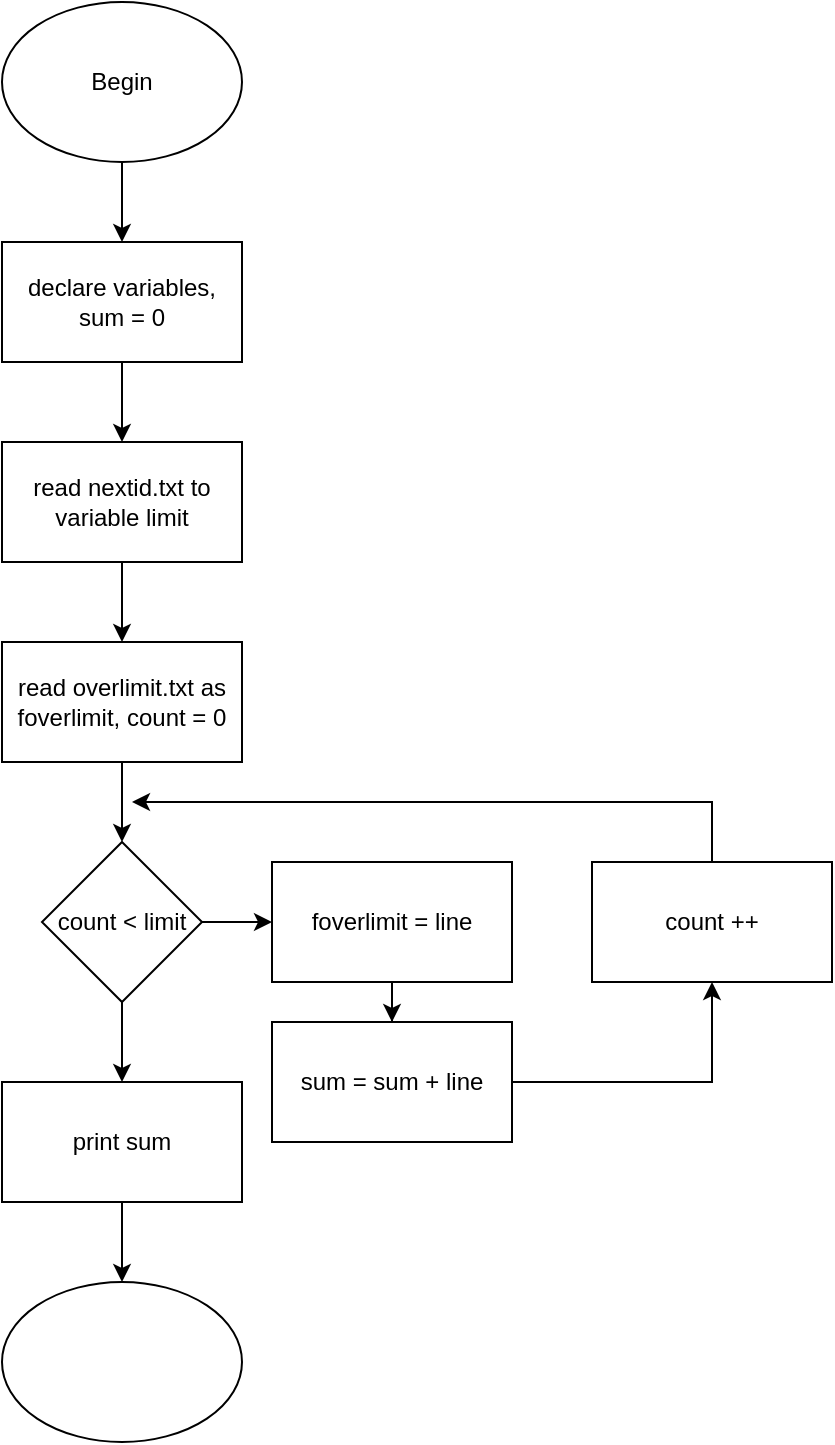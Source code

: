 <mxfile version="13.0.3" type="device"><diagram id="JAXh8L-BUG8O1GckFGI9" name="Page-1"><mxGraphModel dx="1326" dy="806" grid="1" gridSize="10" guides="1" tooltips="1" connect="1" arrows="1" fold="1" page="1" pageScale="1" pageWidth="850" pageHeight="1100" math="0" shadow="0"><root><mxCell id="0"/><mxCell id="1" parent="0"/><mxCell id="oGc_g5gPopRw7g4__sM3-3" value="" style="edgeStyle=orthogonalEdgeStyle;rounded=0;orthogonalLoop=1;jettySize=auto;html=1;" parent="1" source="oGc_g5gPopRw7g4__sM3-1" target="oGc_g5gPopRw7g4__sM3-2" edge="1"><mxGeometry relative="1" as="geometry"/></mxCell><mxCell id="oGc_g5gPopRw7g4__sM3-1" value="Begin" style="ellipse;whiteSpace=wrap;html=1;" parent="1" vertex="1"><mxGeometry x="365" y="40" width="120" height="80" as="geometry"/></mxCell><mxCell id="oGc_g5gPopRw7g4__sM3-5" value="" style="edgeStyle=orthogonalEdgeStyle;rounded=0;orthogonalLoop=1;jettySize=auto;html=1;" parent="1" source="oGc_g5gPopRw7g4__sM3-2" target="oGc_g5gPopRw7g4__sM3-4" edge="1"><mxGeometry relative="1" as="geometry"/></mxCell><mxCell id="oGc_g5gPopRw7g4__sM3-2" value="declare variables, sum = 0" style="rounded=0;whiteSpace=wrap;html=1;" parent="1" vertex="1"><mxGeometry x="365" y="160" width="120" height="60" as="geometry"/></mxCell><mxCell id="oGc_g5gPopRw7g4__sM3-17" value="" style="edgeStyle=orthogonalEdgeStyle;rounded=0;orthogonalLoop=1;jettySize=auto;html=1;" parent="1" source="oGc_g5gPopRw7g4__sM3-4" target="oGc_g5gPopRw7g4__sM3-8" edge="1"><mxGeometry relative="1" as="geometry"/></mxCell><mxCell id="oGc_g5gPopRw7g4__sM3-4" value="read nextid.txt to variable limit" style="rounded=0;whiteSpace=wrap;html=1;" parent="1" vertex="1"><mxGeometry x="365" y="260" width="120" height="60" as="geometry"/></mxCell><mxCell id="oGc_g5gPopRw7g4__sM3-6" value="" style="edgeStyle=orthogonalEdgeStyle;rounded=0;orthogonalLoop=1;jettySize=auto;html=1;" parent="1" edge="1"><mxGeometry relative="1" as="geometry"><mxPoint x="425" y="520" as="sourcePoint"/><mxPoint x="425" y="580" as="targetPoint"/><Array as="points"><mxPoint x="425" y="580"/><mxPoint x="425" y="580"/></Array></mxGeometry></mxCell><mxCell id="oGc_g5gPopRw7g4__sM3-7" value="" style="edgeStyle=orthogonalEdgeStyle;rounded=0;orthogonalLoop=1;jettySize=auto;html=1;" parent="1" source="oGc_g5gPopRw7g4__sM3-8" target="oGc_g5gPopRw7g4__sM3-10" edge="1"><mxGeometry relative="1" as="geometry"/></mxCell><mxCell id="oGc_g5gPopRw7g4__sM3-8" value="read overlimit.txt as foverlimit, count = 0" style="rounded=0;whiteSpace=wrap;html=1;" parent="1" vertex="1"><mxGeometry x="365" y="360" width="120" height="60" as="geometry"/></mxCell><mxCell id="oGc_g5gPopRw7g4__sM3-9" value="" style="edgeStyle=orthogonalEdgeStyle;rounded=0;orthogonalLoop=1;jettySize=auto;html=1;" parent="1" source="oGc_g5gPopRw7g4__sM3-10" target="oGc_g5gPopRw7g4__sM3-12" edge="1"><mxGeometry relative="1" as="geometry"/></mxCell><mxCell id="oGc_g5gPopRw7g4__sM3-10" value="count &amp;lt; limit" style="rhombus;whiteSpace=wrap;html=1;" parent="1" vertex="1"><mxGeometry x="385" y="460" width="80" height="80" as="geometry"/></mxCell><mxCell id="oGc_g5gPopRw7g4__sM3-11" value="" style="edgeStyle=orthogonalEdgeStyle;rounded=0;orthogonalLoop=1;jettySize=auto;html=1;" parent="1" source="oGc_g5gPopRw7g4__sM3-12" target="oGc_g5gPopRw7g4__sM3-14" edge="1"><mxGeometry relative="1" as="geometry"/></mxCell><mxCell id="oGc_g5gPopRw7g4__sM3-12" value="foverlimit = line" style="rounded=0;whiteSpace=wrap;html=1;" parent="1" vertex="1"><mxGeometry x="500" y="470" width="120" height="60" as="geometry"/></mxCell><mxCell id="oGc_g5gPopRw7g4__sM3-13" style="edgeStyle=orthogonalEdgeStyle;rounded=0;orthogonalLoop=1;jettySize=auto;html=1;entryX=0.5;entryY=1;entryDx=0;entryDy=0;" parent="1" source="oGc_g5gPopRw7g4__sM3-14" target="oGc_g5gPopRw7g4__sM3-16" edge="1"><mxGeometry relative="1" as="geometry"/></mxCell><mxCell id="oGc_g5gPopRw7g4__sM3-14" value="sum = sum + line" style="rounded=0;whiteSpace=wrap;html=1;" parent="1" vertex="1"><mxGeometry x="500" y="550" width="120" height="60" as="geometry"/></mxCell><mxCell id="oGc_g5gPopRw7g4__sM3-15" style="edgeStyle=orthogonalEdgeStyle;rounded=0;orthogonalLoop=1;jettySize=auto;html=1;" parent="1" source="oGc_g5gPopRw7g4__sM3-16" edge="1"><mxGeometry relative="1" as="geometry"><mxPoint x="430" y="440" as="targetPoint"/><Array as="points"><mxPoint x="720" y="440"/></Array></mxGeometry></mxCell><mxCell id="oGc_g5gPopRw7g4__sM3-16" value="count ++" style="rounded=0;whiteSpace=wrap;html=1;" parent="1" vertex="1"><mxGeometry x="660" y="470" width="120" height="60" as="geometry"/></mxCell><mxCell id="oGc_g5gPopRw7g4__sM3-20" value="" style="edgeStyle=orthogonalEdgeStyle;rounded=0;orthogonalLoop=1;jettySize=auto;html=1;" parent="1" source="oGc_g5gPopRw7g4__sM3-18" target="oGc_g5gPopRw7g4__sM3-19" edge="1"><mxGeometry relative="1" as="geometry"/></mxCell><mxCell id="oGc_g5gPopRw7g4__sM3-18" value="print sum" style="rounded=0;whiteSpace=wrap;html=1;" parent="1" vertex="1"><mxGeometry x="365" y="580" width="120" height="60" as="geometry"/></mxCell><mxCell id="oGc_g5gPopRw7g4__sM3-19" value="" style="ellipse;whiteSpace=wrap;html=1;" parent="1" vertex="1"><mxGeometry x="365" y="680" width="120" height="80" as="geometry"/></mxCell></root></mxGraphModel></diagram></mxfile>